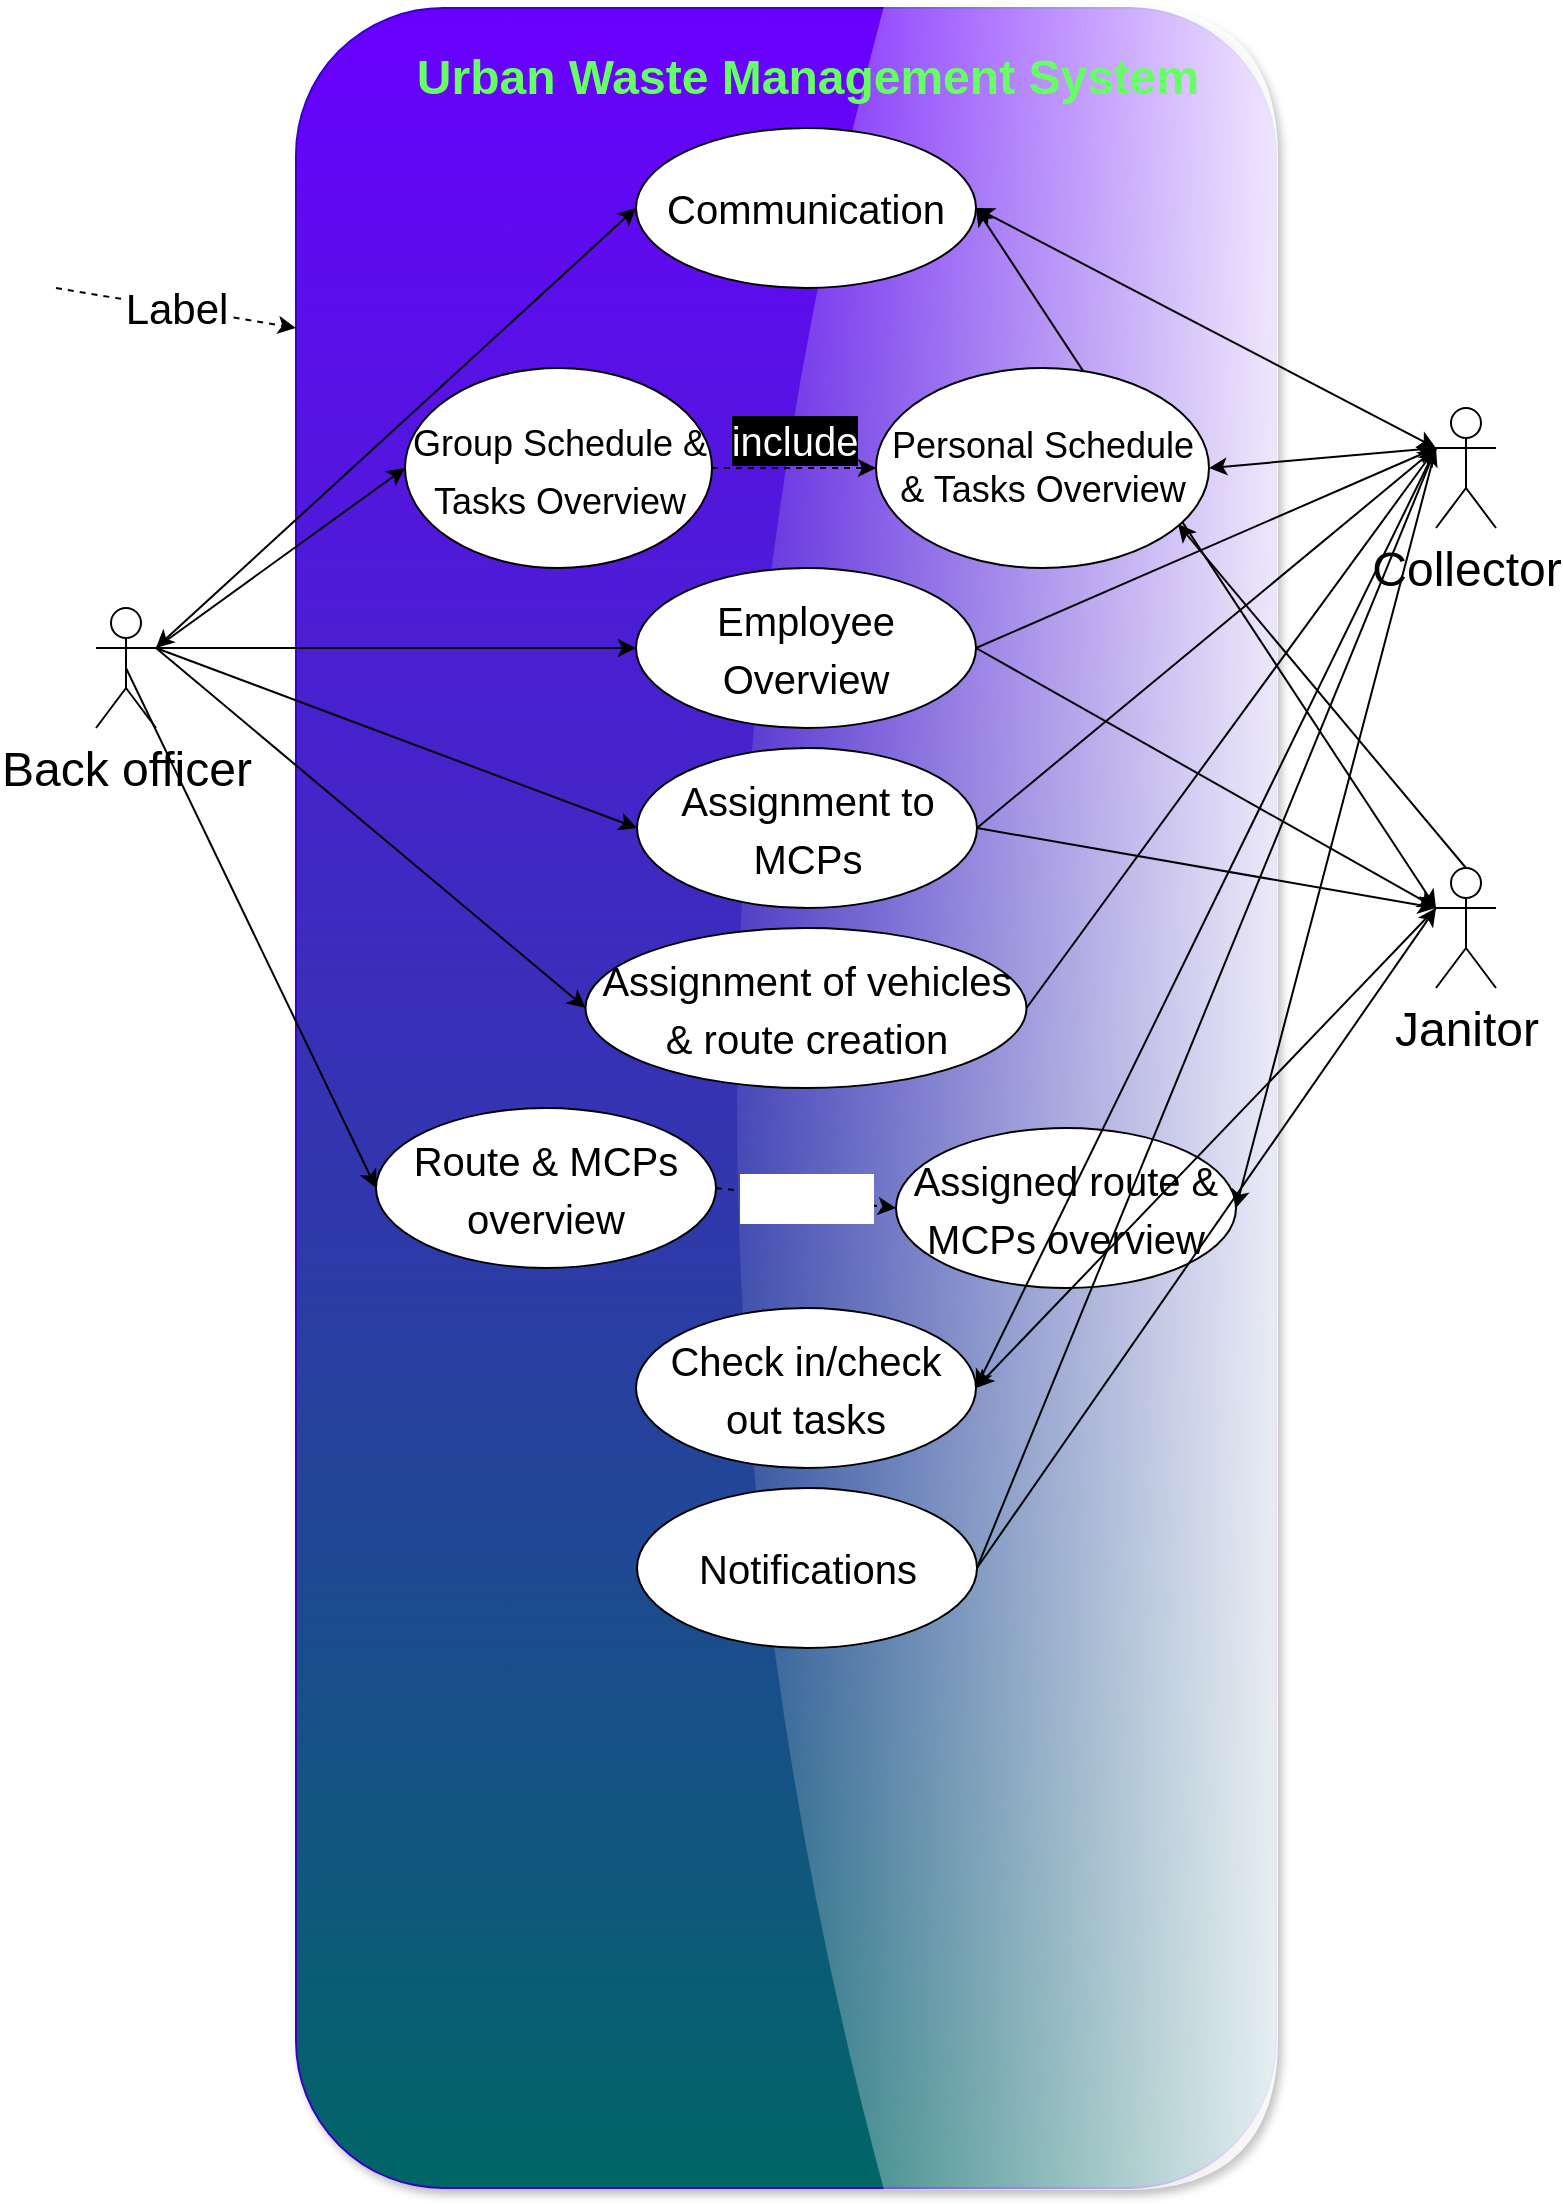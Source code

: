 <mxfile>
    <diagram id="kI2TxlEAmkLJwoIHT96z" name="Task 1.2">
        <mxGraphModel dx="1660" dy="710" grid="1" gridSize="10" guides="1" tooltips="1" connect="1" arrows="1" fold="1" page="1" pageScale="1" pageWidth="850" pageHeight="1100" math="0" shadow="0">
            <root>
                <mxCell id="0"/>
                <mxCell id="1" parent="0"/>
                <mxCell id="45" value="" style="rounded=1;whiteSpace=wrap;html=1;fontSize=24;direction=south;fillColor=#6a00ff;fontColor=#ffffff;strokeColor=#3700CC;shadow=1;glass=1;sketch=0;gradientColor=#006666;gradientDirection=east;" vertex="1" parent="1">
                    <mxGeometry x="170" width="490" height="1090" as="geometry"/>
                </mxCell>
                <mxCell id="2" value="&lt;font style=&quot;font-size: 24px&quot;&gt;Urban Waste Management System&lt;/font&gt;" style="text;html=1;align=center;verticalAlign=middle;whiteSpace=wrap;rounded=0;fontStyle=1;fontColor=#66FF66;" parent="1" vertex="1">
                    <mxGeometry x="224.5" y="20" width="402" height="30" as="geometry"/>
                </mxCell>
                <mxCell id="104" style="edgeStyle=none;html=1;exitX=0.5;exitY=0.5;exitDx=0;exitDy=0;exitPerimeter=0;entryX=0;entryY=0.5;entryDx=0;entryDy=0;fontSize=14;" edge="1" parent="1" source="41" target="103">
                    <mxGeometry relative="1" as="geometry"/>
                </mxCell>
                <mxCell id="41" value="Back officer" style="shape=umlActor;verticalLabelPosition=bottom;verticalAlign=top;html=1;outlineConnect=0;fontSize=24;" vertex="1" parent="1">
                    <mxGeometry x="70" y="300" width="30" height="60" as="geometry"/>
                </mxCell>
                <mxCell id="73" style="edgeStyle=none;html=1;exitX=0;exitY=0.333;exitDx=0;exitDy=0;exitPerimeter=0;entryX=1;entryY=0.5;entryDx=0;entryDy=0;" edge="1" parent="1" source="42" target="68">
                    <mxGeometry relative="1" as="geometry"/>
                </mxCell>
                <mxCell id="42" value="Collector" style="shape=umlActor;verticalLabelPosition=bottom;verticalAlign=top;html=1;outlineConnect=0;fontSize=24;" vertex="1" parent="1">
                    <mxGeometry x="740" y="200" width="30" height="60" as="geometry"/>
                </mxCell>
                <mxCell id="74" style="edgeStyle=none;html=1;exitX=0.5;exitY=0;exitDx=0;exitDy=0;exitPerimeter=0;entryX=0.907;entryY=0.78;entryDx=0;entryDy=0;entryPerimeter=0;" edge="1" parent="1" source="43" target="68">
                    <mxGeometry relative="1" as="geometry"/>
                </mxCell>
                <mxCell id="43" value="Janitor" style="shape=umlActor;verticalLabelPosition=bottom;verticalAlign=top;html=1;outlineConnect=0;fontSize=24;" vertex="1" parent="1">
                    <mxGeometry x="740" y="430" width="30" height="60" as="geometry"/>
                </mxCell>
                <mxCell id="51" value="" style="endArrow=classic;startArrow=classic;html=1;fontSize=24;exitX=1;exitY=0.333;exitDx=0;exitDy=0;exitPerimeter=0;entryX=0;entryY=0.5;entryDx=0;entryDy=0;" edge="1" parent="1" source="41" target="54">
                    <mxGeometry width="50" height="50" relative="1" as="geometry">
                        <mxPoint x="230" y="380" as="sourcePoint"/>
                        <mxPoint x="337" y="180" as="targetPoint"/>
                    </mxGeometry>
                </mxCell>
                <mxCell id="52" value="" style="endArrow=classic;startArrow=classic;html=1;fontSize=24;entryX=1;entryY=0.5;entryDx=0;entryDy=0;exitX=0;exitY=0.333;exitDx=0;exitDy=0;exitPerimeter=0;" edge="1" parent="1" source="42" target="54">
                    <mxGeometry width="50" height="50" relative="1" as="geometry">
                        <mxPoint x="230" y="380" as="sourcePoint"/>
                        <mxPoint x="512.5" y="180" as="targetPoint"/>
                    </mxGeometry>
                </mxCell>
                <mxCell id="53" value="" style="endArrow=classic;startArrow=classic;html=1;fontSize=24;entryX=1;entryY=0.5;entryDx=0;entryDy=0;exitX=0;exitY=0.333;exitDx=0;exitDy=0;exitPerimeter=0;" edge="1" parent="1" source="43" target="54">
                    <mxGeometry width="50" height="50" relative="1" as="geometry">
                        <mxPoint x="230" y="380" as="sourcePoint"/>
                        <mxPoint x="512.5" y="180" as="targetPoint"/>
                    </mxGeometry>
                </mxCell>
                <mxCell id="54" value="&lt;font style=&quot;font-size: 20px&quot;&gt;Communication&lt;/font&gt;" style="ellipse;whiteSpace=wrap;html=1;fontSize=24;" vertex="1" parent="1">
                    <mxGeometry x="340" y="60" width="170" height="80" as="geometry"/>
                </mxCell>
                <mxCell id="55" value="&lt;font style=&quot;font-size: 20px&quot;&gt;Employee Overview&lt;/font&gt;" style="ellipse;whiteSpace=wrap;html=1;fontSize=24;" vertex="1" parent="1">
                    <mxGeometry x="340" y="280" width="170" height="80" as="geometry"/>
                </mxCell>
                <mxCell id="58" value="" style="endArrow=classic;html=1;fontColor=#66FF66;exitX=1;exitY=0.5;exitDx=0;exitDy=0;entryX=0;entryY=0.333;entryDx=0;entryDy=0;entryPerimeter=0;" edge="1" parent="1" source="55" target="43">
                    <mxGeometry width="50" height="50" relative="1" as="geometry">
                        <mxPoint x="350" y="300" as="sourcePoint"/>
                        <mxPoint x="400" y="250" as="targetPoint"/>
                    </mxGeometry>
                </mxCell>
                <mxCell id="59" value="" style="endArrow=classic;html=1;fontColor=#66FF66;exitX=1;exitY=0.5;exitDx=0;exitDy=0;entryX=0;entryY=0.333;entryDx=0;entryDy=0;entryPerimeter=0;" edge="1" parent="1" source="55" target="42">
                    <mxGeometry width="50" height="50" relative="1" as="geometry">
                        <mxPoint x="350" y="300" as="sourcePoint"/>
                        <mxPoint x="400" y="250" as="targetPoint"/>
                    </mxGeometry>
                </mxCell>
                <mxCell id="60" value="" style="endArrow=classic;html=1;fontColor=#66FF66;exitX=1;exitY=0.333;exitDx=0;exitDy=0;exitPerimeter=0;entryX=0;entryY=0.5;entryDx=0;entryDy=0;" edge="1" parent="1" source="41" target="55">
                    <mxGeometry width="50" height="50" relative="1" as="geometry">
                        <mxPoint x="350" y="300" as="sourcePoint"/>
                        <mxPoint x="400" y="250" as="targetPoint"/>
                    </mxGeometry>
                </mxCell>
                <mxCell id="63" value="&lt;font style=&quot;font-size: 18px&quot;&gt;Group Schedule &amp;amp; Tasks Overview&lt;/font&gt;" style="ellipse;whiteSpace=wrap;html=1;fontSize=24;" vertex="1" parent="1">
                    <mxGeometry x="224.5" y="180" width="153.5" height="100" as="geometry"/>
                </mxCell>
                <mxCell id="68" value="&lt;font style=&quot;font-size: 18px&quot;&gt;Personal Schedule &amp;amp; Tasks Overview&lt;/font&gt;" style="ellipse;whiteSpace=wrap;html=1;" vertex="1" parent="1">
                    <mxGeometry x="460" y="180" width="166.5" height="100" as="geometry"/>
                </mxCell>
                <mxCell id="90" value="" style="endArrow=classic;html=1;shadow=0;dashed=1;sketch=0;fontColor=none;" edge="1" parent="1">
                    <mxGeometry relative="1" as="geometry">
                        <mxPoint x="50" y="140" as="sourcePoint"/>
                        <mxPoint x="170" y="160" as="targetPoint"/>
                    </mxGeometry>
                </mxCell>
                <mxCell id="91" value="Label" style="edgeLabel;resizable=0;html=1;align=center;verticalAlign=middle;rounded=1;shadow=1;glass=1;sketch=0;fontColor=none;fillColor=#00FFFF;gradientColor=#006666;gradientDirection=east;fontSize=21;" connectable="0" vertex="1" parent="90">
                    <mxGeometry relative="1" as="geometry"/>
                </mxCell>
                <mxCell id="92" value="" style="endArrow=classic;html=1;shadow=0;dashed=1;sketch=0;fontColor=none;exitX=1;exitY=0.5;exitDx=0;exitDy=0;entryX=0;entryY=0.5;entryDx=0;entryDy=0;" edge="1" parent="1" source="63" target="68">
                    <mxGeometry relative="1" as="geometry">
                        <mxPoint x="360" y="290.0" as="sourcePoint"/>
                        <mxPoint x="480.0" y="310.0" as="targetPoint"/>
                    </mxGeometry>
                </mxCell>
                <mxCell id="93" value="&lt;font style=&quot;font-size: 20px&quot; color=&quot;#ffffff&quot;&gt;include&lt;/font&gt;" style="edgeLabel;resizable=0;html=1;align=center;verticalAlign=bottom;rounded=1;shadow=1;glass=1;sketch=0;fontColor=none;fillColor=#FFFFFF;gradientColor=#006666;gradientDirection=east;fontSize=21;labelBackgroundColor=#000000;" connectable="0" vertex="1" parent="92">
                    <mxGeometry relative="1" as="geometry"/>
                </mxCell>
                <mxCell id="95" value="&lt;font style=&quot;font-size: 20px&quot;&gt;Assignment to MCPs&lt;/font&gt;" style="ellipse;whiteSpace=wrap;html=1;fontSize=24;" vertex="1" parent="1">
                    <mxGeometry x="340.5" y="370" width="170" height="80" as="geometry"/>
                </mxCell>
                <mxCell id="97" value="" style="endArrow=classic;html=1;fontSize=20;exitX=1;exitY=0.333;exitDx=0;exitDy=0;exitPerimeter=0;entryX=0;entryY=0.5;entryDx=0;entryDy=0;" edge="1" parent="1" source="41" target="95">
                    <mxGeometry width="50" height="50" relative="1" as="geometry">
                        <mxPoint x="90" y="510" as="sourcePoint"/>
                        <mxPoint x="150" y="520" as="targetPoint"/>
                    </mxGeometry>
                </mxCell>
                <mxCell id="98" value="" style="endArrow=classic;html=1;fontSize=20;exitX=1;exitY=0.5;exitDx=0;exitDy=0;entryX=0;entryY=0.333;entryDx=0;entryDy=0;entryPerimeter=0;" edge="1" parent="1" source="95" target="42">
                    <mxGeometry width="50" height="50" relative="1" as="geometry">
                        <mxPoint x="290" y="410" as="sourcePoint"/>
                        <mxPoint x="340" y="360" as="targetPoint"/>
                    </mxGeometry>
                </mxCell>
                <mxCell id="99" value="" style="endArrow=classic;html=1;fontSize=20;exitX=1;exitY=0.5;exitDx=0;exitDy=0;entryX=0;entryY=0.333;entryDx=0;entryDy=0;entryPerimeter=0;" edge="1" parent="1" source="95" target="43">
                    <mxGeometry width="50" height="50" relative="1" as="geometry">
                        <mxPoint x="290" y="410" as="sourcePoint"/>
                        <mxPoint x="340" y="360" as="targetPoint"/>
                    </mxGeometry>
                </mxCell>
                <mxCell id="100" value="&lt;font style=&quot;font-size: 20px&quot;&gt;Assignment of vehicles &amp;amp; route creation&lt;/font&gt;" style="ellipse;whiteSpace=wrap;html=1;fontSize=24;" vertex="1" parent="1">
                    <mxGeometry x="314.75" y="460" width="220.5" height="80" as="geometry"/>
                </mxCell>
                <mxCell id="101" value="" style="endArrow=classic;html=1;fontSize=20;exitX=1;exitY=0.333;exitDx=0;exitDy=0;exitPerimeter=0;entryX=0;entryY=0.5;entryDx=0;entryDy=0;" edge="1" parent="1" source="41" target="100">
                    <mxGeometry width="50" height="50" relative="1" as="geometry">
                        <mxPoint x="520" y="480" as="sourcePoint"/>
                        <mxPoint x="570" y="430" as="targetPoint"/>
                    </mxGeometry>
                </mxCell>
                <mxCell id="102" value="" style="endArrow=classic;html=1;fontSize=20;exitX=1;exitY=0.5;exitDx=0;exitDy=0;entryX=0;entryY=0.333;entryDx=0;entryDy=0;entryPerimeter=0;" edge="1" parent="1" source="100" target="42">
                    <mxGeometry width="50" height="50" relative="1" as="geometry">
                        <mxPoint x="520" y="480" as="sourcePoint"/>
                        <mxPoint x="740" y="220" as="targetPoint"/>
                    </mxGeometry>
                </mxCell>
                <mxCell id="103" value="&lt;font style=&quot;font-size: 20px&quot;&gt;Route &amp;amp; MCPs overview&lt;/font&gt;" style="ellipse;whiteSpace=wrap;html=1;fontSize=24;" vertex="1" parent="1">
                    <mxGeometry x="210" y="550" width="170" height="80" as="geometry"/>
                </mxCell>
                <mxCell id="106" value="" style="endArrow=classic;html=1;fontSize=18;exitX=1;exitY=0.333;exitDx=0;exitDy=0;exitPerimeter=0;entryX=0;entryY=0.5;entryDx=0;entryDy=0;" edge="1" parent="1" source="41" target="63">
                    <mxGeometry width="50" height="50" relative="1" as="geometry">
                        <mxPoint x="340" y="300" as="sourcePoint"/>
                        <mxPoint x="390" y="250" as="targetPoint"/>
                    </mxGeometry>
                </mxCell>
                <mxCell id="107" value="&lt;font style=&quot;font-size: 20px&quot;&gt;Assigned route &amp;amp; MCPs overview&lt;/font&gt;" style="ellipse;whiteSpace=wrap;html=1;fontSize=24;" vertex="1" parent="1">
                    <mxGeometry x="470" y="560" width="170" height="80" as="geometry"/>
                </mxCell>
                <mxCell id="108" value="" style="endArrow=classic;html=1;fontSize=18;entryX=1;entryY=0.5;entryDx=0;entryDy=0;exitX=0;exitY=0.333;exitDx=0;exitDy=0;exitPerimeter=0;" edge="1" parent="1" source="42" target="107">
                    <mxGeometry width="50" height="50" relative="1" as="geometry">
                        <mxPoint x="730" y="650" as="sourcePoint"/>
                        <mxPoint x="780" y="600" as="targetPoint"/>
                    </mxGeometry>
                </mxCell>
                <mxCell id="110" value="" style="endArrow=classic;html=1;shadow=0;dashed=1;sketch=0;fontColor=none;exitX=1;exitY=0.5;exitDx=0;exitDy=0;entryX=0;entryY=0.5;entryDx=0;entryDy=0;" edge="1" parent="1" source="103" target="107">
                    <mxGeometry relative="1" as="geometry">
                        <mxPoint x="410" y="640" as="sourcePoint"/>
                        <mxPoint x="530" y="660" as="targetPoint"/>
                    </mxGeometry>
                </mxCell>
                <mxCell id="111" value="&lt;font color=&quot;#ffffff&quot;&gt;include&lt;/font&gt;" style="edgeLabel;resizable=0;html=1;align=center;verticalAlign=middle;rounded=1;shadow=1;glass=1;sketch=0;fontColor=none;fillColor=#00FFFF;gradientColor=#006666;gradientDirection=east;fontSize=21;" connectable="0" vertex="1" parent="110">
                    <mxGeometry relative="1" as="geometry"/>
                </mxCell>
                <mxCell id="114" value="&lt;font style=&quot;font-size: 20px&quot;&gt;Check in/check out tasks&lt;/font&gt;" style="ellipse;whiteSpace=wrap;html=1;fontSize=24;" vertex="1" parent="1">
                    <mxGeometry x="340" y="650" width="170" height="80" as="geometry"/>
                </mxCell>
                <mxCell id="115" value="&lt;font style=&quot;font-size: 20px&quot;&gt;Notifications&lt;/font&gt;" style="ellipse;whiteSpace=wrap;html=1;fontSize=24;" vertex="1" parent="1">
                    <mxGeometry x="340.5" y="740" width="170" height="80" as="geometry"/>
                </mxCell>
                <mxCell id="116" value="" style="endArrow=classic;html=1;fontSize=18;fontColor=#FFFFFF;exitX=0;exitY=0.333;exitDx=0;exitDy=0;exitPerimeter=0;entryX=1;entryY=0.5;entryDx=0;entryDy=0;" edge="1" parent="1" source="42" target="114">
                    <mxGeometry width="50" height="50" relative="1" as="geometry">
                        <mxPoint x="390" y="460" as="sourcePoint"/>
                        <mxPoint x="440" y="410" as="targetPoint"/>
                    </mxGeometry>
                </mxCell>
                <mxCell id="117" value="" style="endArrow=classic;html=1;fontSize=18;fontColor=#FFFFFF;exitX=0;exitY=0.333;exitDx=0;exitDy=0;exitPerimeter=0;entryX=1;entryY=0.5;entryDx=0;entryDy=0;" edge="1" parent="1" source="43" target="114">
                    <mxGeometry width="50" height="50" relative="1" as="geometry">
                        <mxPoint x="390" y="460" as="sourcePoint"/>
                        <mxPoint x="440" y="410" as="targetPoint"/>
                    </mxGeometry>
                </mxCell>
                <mxCell id="121" value="" style="endArrow=classic;html=1;fontSize=18;fontColor=#FFFFFF;exitX=1;exitY=0.5;exitDx=0;exitDy=0;entryX=0;entryY=0.333;entryDx=0;entryDy=0;entryPerimeter=0;" edge="1" parent="1" source="115" target="43">
                    <mxGeometry width="50" height="50" relative="1" as="geometry">
                        <mxPoint x="390" y="530" as="sourcePoint"/>
                        <mxPoint x="440" y="480" as="targetPoint"/>
                    </mxGeometry>
                </mxCell>
                <mxCell id="122" value="" style="endArrow=classic;html=1;fontSize=18;fontColor=#FFFFFF;exitX=1;exitY=0.5;exitDx=0;exitDy=0;entryX=0;entryY=0.333;entryDx=0;entryDy=0;entryPerimeter=0;" edge="1" parent="1" source="115" target="42">
                    <mxGeometry width="50" height="50" relative="1" as="geometry">
                        <mxPoint x="390" y="530" as="sourcePoint"/>
                        <mxPoint x="440" y="480" as="targetPoint"/>
                    </mxGeometry>
                </mxCell>
            </root>
        </mxGraphModel>
    </diagram>
</mxfile>